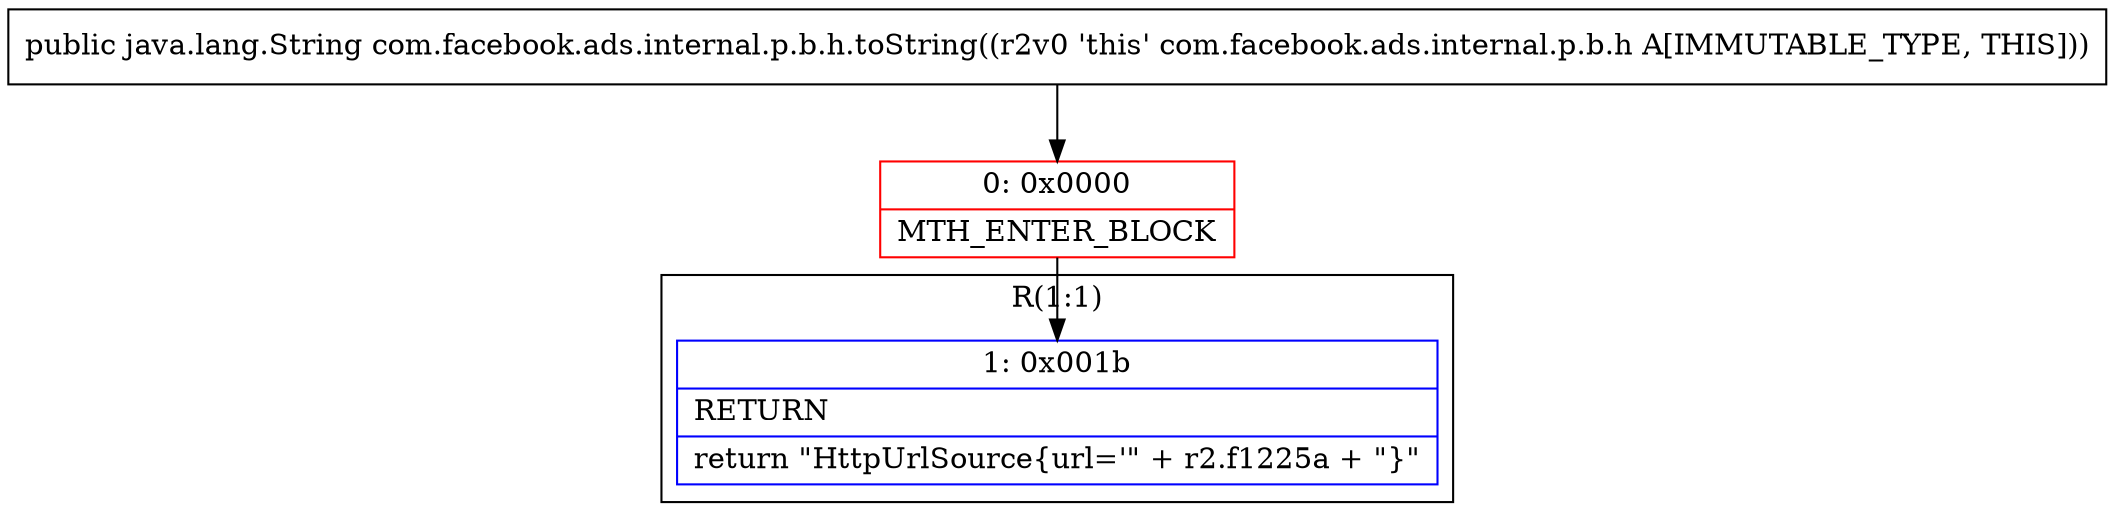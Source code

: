 digraph "CFG forcom.facebook.ads.internal.p.b.h.toString()Ljava\/lang\/String;" {
subgraph cluster_Region_1157522014 {
label = "R(1:1)";
node [shape=record,color=blue];
Node_1 [shape=record,label="{1\:\ 0x001b|RETURN\l|return \"HttpUrlSource\{url='\" + r2.f1225a + \"\}\"\l}"];
}
Node_0 [shape=record,color=red,label="{0\:\ 0x0000|MTH_ENTER_BLOCK\l}"];
MethodNode[shape=record,label="{public java.lang.String com.facebook.ads.internal.p.b.h.toString((r2v0 'this' com.facebook.ads.internal.p.b.h A[IMMUTABLE_TYPE, THIS])) }"];
MethodNode -> Node_0;
Node_0 -> Node_1;
}

